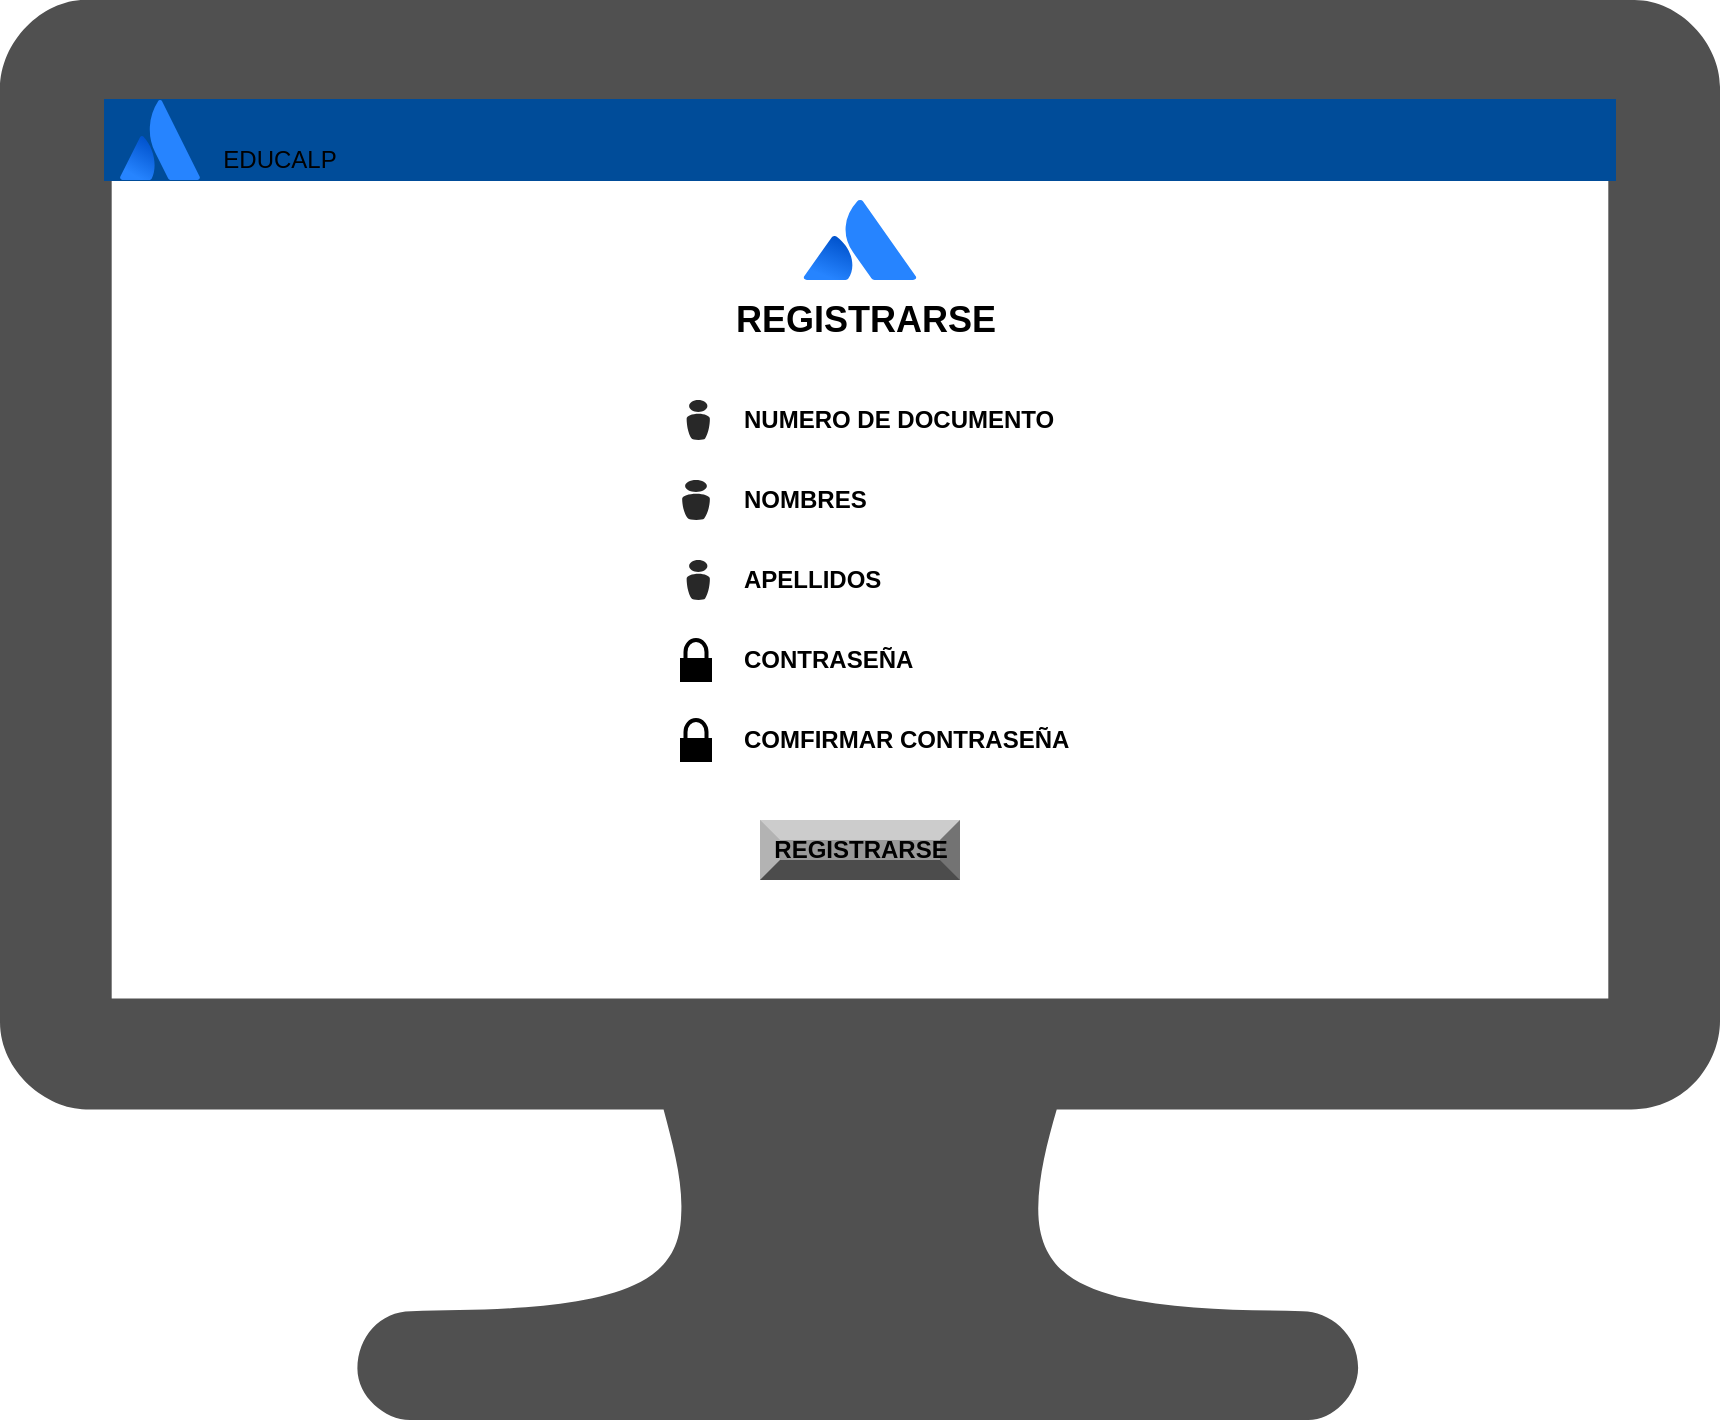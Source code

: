 <mxfile version="14.6.13" type="device"><diagram id="qIGtRE0TmCNvcJK8rWx9" name="Página-1"><mxGraphModel dx="1874" dy="856" grid="1" gridSize="10" guides="1" tooltips="1" connect="1" arrows="1" fold="1" page="1" pageScale="1" pageWidth="827" pageHeight="1169" math="0" shadow="0"><root><mxCell id="0"/><mxCell id="1" parent="0"/><mxCell id="MqMFA33c0mRkA_jlS-Ra-1" value="" style="pointerEvents=1;shadow=0;dashed=0;html=1;strokeColor=none;fillColor=#505050;labelPosition=center;verticalLabelPosition=bottom;verticalAlign=top;outlineConnect=0;align=center;shape=mxgraph.office.devices.lcd_monitor;" parent="1" vertex="1"><mxGeometry x="190" y="460" width="860" height="710" as="geometry"/></mxCell><mxCell id="MqMFA33c0mRkA_jlS-Ra-2" value="" style="rounded=0;whiteSpace=wrap;html=1;strokeColor=#004C99;fillColor=#004C99;" parent="1" vertex="1"><mxGeometry x="242.5" y="510" width="755" height="40" as="geometry"/></mxCell><mxCell id="MqMFA33c0mRkA_jlS-Ra-3" value="" style="image;image=img/lib/atlassian/Atlassian_Logo.svg;strokeColor=#004C99;fillColor=#004C99;" parent="1" vertex="1"><mxGeometry x="250" y="510" width="40" height="40" as="geometry"/></mxCell><mxCell id="MqMFA33c0mRkA_jlS-Ra-4" value="EDUCALP" style="text;html=1;strokeColor=none;fillColor=none;align=center;verticalAlign=middle;whiteSpace=wrap;rounded=0;" parent="1" vertex="1"><mxGeometry x="300" y="530" width="60" height="20" as="geometry"/></mxCell><mxCell id="MqMFA33c0mRkA_jlS-Ra-5" value="" style="image;image=img/lib/atlassian/Atlassian_Logo.svg;strokeColor=#33001A;" parent="1" vertex="1"><mxGeometry x="591.75" y="560" width="56.5" height="40" as="geometry"/></mxCell><mxCell id="MqMFA33c0mRkA_jlS-Ra-6" value="&lt;span style=&quot;font-size: 18px&quot;&gt;&lt;b&gt;REGISTRARSE&lt;/b&gt;&lt;/span&gt;" style="text;html=1;strokeColor=none;fillColor=none;align=center;verticalAlign=middle;whiteSpace=wrap;rounded=0;" parent="1" vertex="1"><mxGeometry x="532.5" y="600" width="180" height="40" as="geometry"/></mxCell><mxCell id="MqMFA33c0mRkA_jlS-Ra-7" value="" style="verticalLabelPosition=bottom;html=1;fillColor=#282828;strokeColor=none;verticalAlign=top;pointerEvents=1;align=center;shape=mxgraph.cisco_safe.people_places_things_icons.icon8;" parent="1" vertex="1"><mxGeometry x="533.25" y="660" width="11.75" height="20" as="geometry"/></mxCell><mxCell id="MqMFA33c0mRkA_jlS-Ra-8" value="&lt;b&gt;NUMERO DE DOCUMENTO&lt;/b&gt;" style="text;html=1;strokeColor=none;fillColor=none;align=left;verticalAlign=middle;whiteSpace=wrap;rounded=0;" parent="1" vertex="1"><mxGeometry x="560" y="660" width="200" height="20" as="geometry"/></mxCell><mxCell id="MqMFA33c0mRkA_jlS-Ra-9" value="" style="html=1;verticalLabelPosition=bottom;align=center;labelBackgroundColor=#ffffff;verticalAlign=top;strokeWidth=2;strokeColor=#000000;shadow=0;dashed=0;shape=mxgraph.ios7.icons.locked;fillColor=#000000;" parent="1" vertex="1"><mxGeometry x="531" y="780" width="14" height="20" as="geometry"/></mxCell><mxCell id="MqMFA33c0mRkA_jlS-Ra-10" value="&lt;b&gt;CONTRASEÑA&lt;/b&gt;" style="text;html=1;strokeColor=none;fillColor=none;align=left;verticalAlign=middle;whiteSpace=wrap;rounded=0;" parent="1" vertex="1"><mxGeometry x="560" y="780" width="200" height="20" as="geometry"/></mxCell><mxCell id="MqMFA33c0mRkA_jlS-Ra-11" value="&lt;b&gt;REGISTRARSE&lt;/b&gt;" style="labelPosition=center;verticalLabelPosition=middle;align=center;html=1;shape=mxgraph.basic.shaded_button;dx=10;fillColor=#999999;strokeColor=none;" parent="1" vertex="1"><mxGeometry x="570" y="870" width="100" height="30" as="geometry"/></mxCell><mxCell id="MqMFA33c0mRkA_jlS-Ra-19" value="" style="verticalLabelPosition=bottom;html=1;fillColor=#282828;strokeColor=none;verticalAlign=top;pointerEvents=1;align=center;shape=mxgraph.cisco_safe.people_places_things_icons.icon8;" parent="1" vertex="1"><mxGeometry x="531" y="700" width="14" height="20" as="geometry"/></mxCell><mxCell id="MqMFA33c0mRkA_jlS-Ra-20" value="&lt;b&gt;NOMBRES&lt;/b&gt;" style="text;html=1;strokeColor=none;fillColor=none;align=left;verticalAlign=middle;whiteSpace=wrap;rounded=0;" parent="1" vertex="1"><mxGeometry x="560" y="700" width="200" height="20" as="geometry"/></mxCell><mxCell id="MqMFA33c0mRkA_jlS-Ra-21" value="" style="verticalLabelPosition=bottom;html=1;fillColor=#282828;strokeColor=none;verticalAlign=top;pointerEvents=1;align=center;shape=mxgraph.cisco_safe.people_places_things_icons.icon8;" parent="1" vertex="1"><mxGeometry x="533.25" y="740" width="11.75" height="20" as="geometry"/></mxCell><mxCell id="MqMFA33c0mRkA_jlS-Ra-22" value="&lt;b&gt;APELLIDOS&lt;/b&gt;" style="text;html=1;strokeColor=none;fillColor=none;align=left;verticalAlign=middle;whiteSpace=wrap;rounded=0;" parent="1" vertex="1"><mxGeometry x="560" y="740" width="200" height="20" as="geometry"/></mxCell><mxCell id="MqMFA33c0mRkA_jlS-Ra-23" value="" style="html=1;verticalLabelPosition=bottom;align=center;labelBackgroundColor=#ffffff;verticalAlign=top;strokeWidth=2;strokeColor=#000000;shadow=0;dashed=0;shape=mxgraph.ios7.icons.locked;fillColor=#000000;" parent="1" vertex="1"><mxGeometry x="531" y="820" width="14" height="20" as="geometry"/></mxCell><mxCell id="MqMFA33c0mRkA_jlS-Ra-24" value="&lt;b&gt;COMFIRMAR CONTRASEÑA&lt;/b&gt;" style="text;html=1;strokeColor=none;fillColor=none;align=left;verticalAlign=middle;whiteSpace=wrap;rounded=0;" parent="1" vertex="1"><mxGeometry x="560" y="820" width="200" height="20" as="geometry"/></mxCell></root></mxGraphModel></diagram></mxfile>